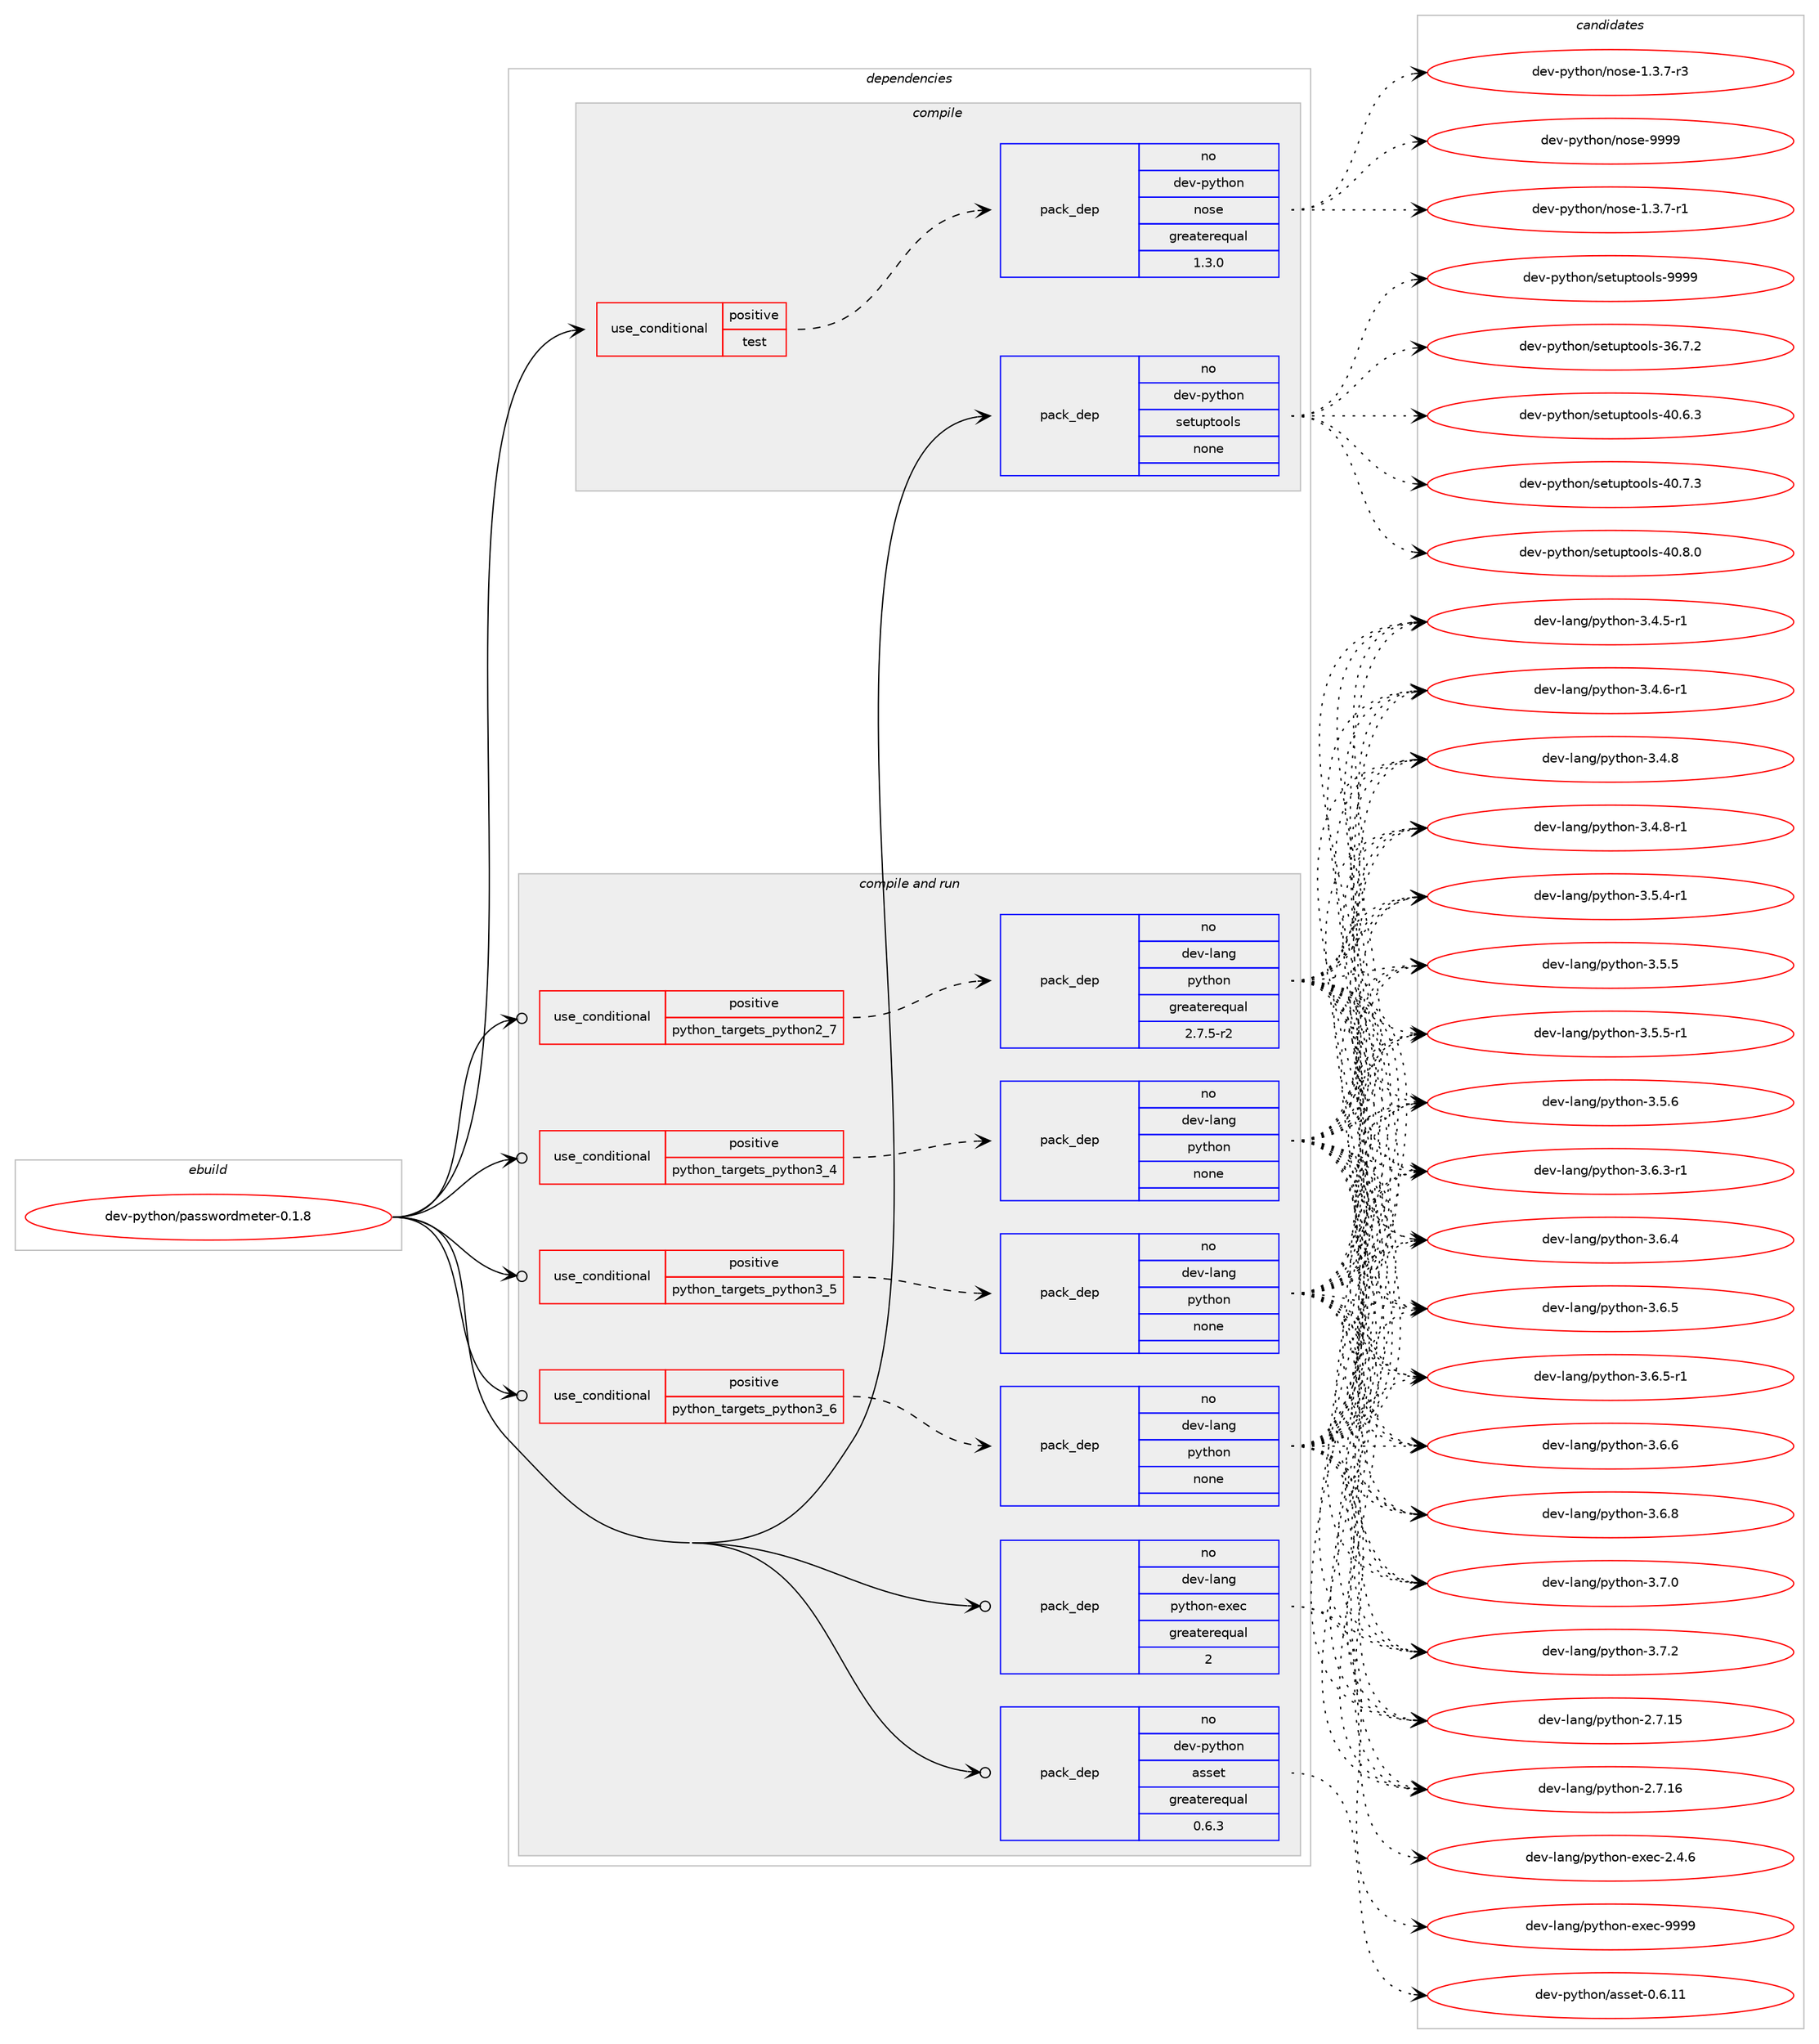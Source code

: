 digraph prolog {

# *************
# Graph options
# *************

newrank=true;
concentrate=true;
compound=true;
graph [rankdir=LR,fontname=Helvetica,fontsize=10,ranksep=1.5];#, ranksep=2.5, nodesep=0.2];
edge  [arrowhead=vee];
node  [fontname=Helvetica,fontsize=10];

# **********
# The ebuild
# **********

subgraph cluster_leftcol {
color=gray;
rank=same;
label=<<i>ebuild</i>>;
id [label="dev-python/passwordmeter-0.1.8", color=red, width=4, href="../dev-python/passwordmeter-0.1.8.svg"];
}

# ****************
# The dependencies
# ****************

subgraph cluster_midcol {
color=gray;
label=<<i>dependencies</i>>;
subgraph cluster_compile {
fillcolor="#eeeeee";
style=filled;
label=<<i>compile</i>>;
subgraph cond379045 {
dependency1424432 [label=<<TABLE BORDER="0" CELLBORDER="1" CELLSPACING="0" CELLPADDING="4"><TR><TD ROWSPAN="3" CELLPADDING="10">use_conditional</TD></TR><TR><TD>positive</TD></TR><TR><TD>test</TD></TR></TABLE>>, shape=none, color=red];
subgraph pack1022077 {
dependency1424433 [label=<<TABLE BORDER="0" CELLBORDER="1" CELLSPACING="0" CELLPADDING="4" WIDTH="220"><TR><TD ROWSPAN="6" CELLPADDING="30">pack_dep</TD></TR><TR><TD WIDTH="110">no</TD></TR><TR><TD>dev-python</TD></TR><TR><TD>nose</TD></TR><TR><TD>greaterequal</TD></TR><TR><TD>1.3.0</TD></TR></TABLE>>, shape=none, color=blue];
}
dependency1424432:e -> dependency1424433:w [weight=20,style="dashed",arrowhead="vee"];
}
id:e -> dependency1424432:w [weight=20,style="solid",arrowhead="vee"];
subgraph pack1022078 {
dependency1424434 [label=<<TABLE BORDER="0" CELLBORDER="1" CELLSPACING="0" CELLPADDING="4" WIDTH="220"><TR><TD ROWSPAN="6" CELLPADDING="30">pack_dep</TD></TR><TR><TD WIDTH="110">no</TD></TR><TR><TD>dev-python</TD></TR><TR><TD>setuptools</TD></TR><TR><TD>none</TD></TR><TR><TD></TD></TR></TABLE>>, shape=none, color=blue];
}
id:e -> dependency1424434:w [weight=20,style="solid",arrowhead="vee"];
}
subgraph cluster_compileandrun {
fillcolor="#eeeeee";
style=filled;
label=<<i>compile and run</i>>;
subgraph cond379046 {
dependency1424435 [label=<<TABLE BORDER="0" CELLBORDER="1" CELLSPACING="0" CELLPADDING="4"><TR><TD ROWSPAN="3" CELLPADDING="10">use_conditional</TD></TR><TR><TD>positive</TD></TR><TR><TD>python_targets_python2_7</TD></TR></TABLE>>, shape=none, color=red];
subgraph pack1022079 {
dependency1424436 [label=<<TABLE BORDER="0" CELLBORDER="1" CELLSPACING="0" CELLPADDING="4" WIDTH="220"><TR><TD ROWSPAN="6" CELLPADDING="30">pack_dep</TD></TR><TR><TD WIDTH="110">no</TD></TR><TR><TD>dev-lang</TD></TR><TR><TD>python</TD></TR><TR><TD>greaterequal</TD></TR><TR><TD>2.7.5-r2</TD></TR></TABLE>>, shape=none, color=blue];
}
dependency1424435:e -> dependency1424436:w [weight=20,style="dashed",arrowhead="vee"];
}
id:e -> dependency1424435:w [weight=20,style="solid",arrowhead="odotvee"];
subgraph cond379047 {
dependency1424437 [label=<<TABLE BORDER="0" CELLBORDER="1" CELLSPACING="0" CELLPADDING="4"><TR><TD ROWSPAN="3" CELLPADDING="10">use_conditional</TD></TR><TR><TD>positive</TD></TR><TR><TD>python_targets_python3_4</TD></TR></TABLE>>, shape=none, color=red];
subgraph pack1022080 {
dependency1424438 [label=<<TABLE BORDER="0" CELLBORDER="1" CELLSPACING="0" CELLPADDING="4" WIDTH="220"><TR><TD ROWSPAN="6" CELLPADDING="30">pack_dep</TD></TR><TR><TD WIDTH="110">no</TD></TR><TR><TD>dev-lang</TD></TR><TR><TD>python</TD></TR><TR><TD>none</TD></TR><TR><TD></TD></TR></TABLE>>, shape=none, color=blue];
}
dependency1424437:e -> dependency1424438:w [weight=20,style="dashed",arrowhead="vee"];
}
id:e -> dependency1424437:w [weight=20,style="solid",arrowhead="odotvee"];
subgraph cond379048 {
dependency1424439 [label=<<TABLE BORDER="0" CELLBORDER="1" CELLSPACING="0" CELLPADDING="4"><TR><TD ROWSPAN="3" CELLPADDING="10">use_conditional</TD></TR><TR><TD>positive</TD></TR><TR><TD>python_targets_python3_5</TD></TR></TABLE>>, shape=none, color=red];
subgraph pack1022081 {
dependency1424440 [label=<<TABLE BORDER="0" CELLBORDER="1" CELLSPACING="0" CELLPADDING="4" WIDTH="220"><TR><TD ROWSPAN="6" CELLPADDING="30">pack_dep</TD></TR><TR><TD WIDTH="110">no</TD></TR><TR><TD>dev-lang</TD></TR><TR><TD>python</TD></TR><TR><TD>none</TD></TR><TR><TD></TD></TR></TABLE>>, shape=none, color=blue];
}
dependency1424439:e -> dependency1424440:w [weight=20,style="dashed",arrowhead="vee"];
}
id:e -> dependency1424439:w [weight=20,style="solid",arrowhead="odotvee"];
subgraph cond379049 {
dependency1424441 [label=<<TABLE BORDER="0" CELLBORDER="1" CELLSPACING="0" CELLPADDING="4"><TR><TD ROWSPAN="3" CELLPADDING="10">use_conditional</TD></TR><TR><TD>positive</TD></TR><TR><TD>python_targets_python3_6</TD></TR></TABLE>>, shape=none, color=red];
subgraph pack1022082 {
dependency1424442 [label=<<TABLE BORDER="0" CELLBORDER="1" CELLSPACING="0" CELLPADDING="4" WIDTH="220"><TR><TD ROWSPAN="6" CELLPADDING="30">pack_dep</TD></TR><TR><TD WIDTH="110">no</TD></TR><TR><TD>dev-lang</TD></TR><TR><TD>python</TD></TR><TR><TD>none</TD></TR><TR><TD></TD></TR></TABLE>>, shape=none, color=blue];
}
dependency1424441:e -> dependency1424442:w [weight=20,style="dashed",arrowhead="vee"];
}
id:e -> dependency1424441:w [weight=20,style="solid",arrowhead="odotvee"];
subgraph pack1022083 {
dependency1424443 [label=<<TABLE BORDER="0" CELLBORDER="1" CELLSPACING="0" CELLPADDING="4" WIDTH="220"><TR><TD ROWSPAN="6" CELLPADDING="30">pack_dep</TD></TR><TR><TD WIDTH="110">no</TD></TR><TR><TD>dev-lang</TD></TR><TR><TD>python-exec</TD></TR><TR><TD>greaterequal</TD></TR><TR><TD>2</TD></TR></TABLE>>, shape=none, color=blue];
}
id:e -> dependency1424443:w [weight=20,style="solid",arrowhead="odotvee"];
subgraph pack1022084 {
dependency1424444 [label=<<TABLE BORDER="0" CELLBORDER="1" CELLSPACING="0" CELLPADDING="4" WIDTH="220"><TR><TD ROWSPAN="6" CELLPADDING="30">pack_dep</TD></TR><TR><TD WIDTH="110">no</TD></TR><TR><TD>dev-python</TD></TR><TR><TD>asset</TD></TR><TR><TD>greaterequal</TD></TR><TR><TD>0.6.3</TD></TR></TABLE>>, shape=none, color=blue];
}
id:e -> dependency1424444:w [weight=20,style="solid",arrowhead="odotvee"];
}
subgraph cluster_run {
fillcolor="#eeeeee";
style=filled;
label=<<i>run</i>>;
}
}

# **************
# The candidates
# **************

subgraph cluster_choices {
rank=same;
color=gray;
label=<<i>candidates</i>>;

subgraph choice1022077 {
color=black;
nodesep=1;
choice10010111845112121116104111110471101111151014549465146554511449 [label="dev-python/nose-1.3.7-r1", color=red, width=4,href="../dev-python/nose-1.3.7-r1.svg"];
choice10010111845112121116104111110471101111151014549465146554511451 [label="dev-python/nose-1.3.7-r3", color=red, width=4,href="../dev-python/nose-1.3.7-r3.svg"];
choice10010111845112121116104111110471101111151014557575757 [label="dev-python/nose-9999", color=red, width=4,href="../dev-python/nose-9999.svg"];
dependency1424433:e -> choice10010111845112121116104111110471101111151014549465146554511449:w [style=dotted,weight="100"];
dependency1424433:e -> choice10010111845112121116104111110471101111151014549465146554511451:w [style=dotted,weight="100"];
dependency1424433:e -> choice10010111845112121116104111110471101111151014557575757:w [style=dotted,weight="100"];
}
subgraph choice1022078 {
color=black;
nodesep=1;
choice100101118451121211161041111104711510111611711211611111110811545515446554650 [label="dev-python/setuptools-36.7.2", color=red, width=4,href="../dev-python/setuptools-36.7.2.svg"];
choice100101118451121211161041111104711510111611711211611111110811545524846544651 [label="dev-python/setuptools-40.6.3", color=red, width=4,href="../dev-python/setuptools-40.6.3.svg"];
choice100101118451121211161041111104711510111611711211611111110811545524846554651 [label="dev-python/setuptools-40.7.3", color=red, width=4,href="../dev-python/setuptools-40.7.3.svg"];
choice100101118451121211161041111104711510111611711211611111110811545524846564648 [label="dev-python/setuptools-40.8.0", color=red, width=4,href="../dev-python/setuptools-40.8.0.svg"];
choice10010111845112121116104111110471151011161171121161111111081154557575757 [label="dev-python/setuptools-9999", color=red, width=4,href="../dev-python/setuptools-9999.svg"];
dependency1424434:e -> choice100101118451121211161041111104711510111611711211611111110811545515446554650:w [style=dotted,weight="100"];
dependency1424434:e -> choice100101118451121211161041111104711510111611711211611111110811545524846544651:w [style=dotted,weight="100"];
dependency1424434:e -> choice100101118451121211161041111104711510111611711211611111110811545524846554651:w [style=dotted,weight="100"];
dependency1424434:e -> choice100101118451121211161041111104711510111611711211611111110811545524846564648:w [style=dotted,weight="100"];
dependency1424434:e -> choice10010111845112121116104111110471151011161171121161111111081154557575757:w [style=dotted,weight="100"];
}
subgraph choice1022079 {
color=black;
nodesep=1;
choice10010111845108971101034711212111610411111045504655464953 [label="dev-lang/python-2.7.15", color=red, width=4,href="../dev-lang/python-2.7.15.svg"];
choice10010111845108971101034711212111610411111045504655464954 [label="dev-lang/python-2.7.16", color=red, width=4,href="../dev-lang/python-2.7.16.svg"];
choice1001011184510897110103471121211161041111104551465246534511449 [label="dev-lang/python-3.4.5-r1", color=red, width=4,href="../dev-lang/python-3.4.5-r1.svg"];
choice1001011184510897110103471121211161041111104551465246544511449 [label="dev-lang/python-3.4.6-r1", color=red, width=4,href="../dev-lang/python-3.4.6-r1.svg"];
choice100101118451089711010347112121116104111110455146524656 [label="dev-lang/python-3.4.8", color=red, width=4,href="../dev-lang/python-3.4.8.svg"];
choice1001011184510897110103471121211161041111104551465246564511449 [label="dev-lang/python-3.4.8-r1", color=red, width=4,href="../dev-lang/python-3.4.8-r1.svg"];
choice1001011184510897110103471121211161041111104551465346524511449 [label="dev-lang/python-3.5.4-r1", color=red, width=4,href="../dev-lang/python-3.5.4-r1.svg"];
choice100101118451089711010347112121116104111110455146534653 [label="dev-lang/python-3.5.5", color=red, width=4,href="../dev-lang/python-3.5.5.svg"];
choice1001011184510897110103471121211161041111104551465346534511449 [label="dev-lang/python-3.5.5-r1", color=red, width=4,href="../dev-lang/python-3.5.5-r1.svg"];
choice100101118451089711010347112121116104111110455146534654 [label="dev-lang/python-3.5.6", color=red, width=4,href="../dev-lang/python-3.5.6.svg"];
choice1001011184510897110103471121211161041111104551465446514511449 [label="dev-lang/python-3.6.3-r1", color=red, width=4,href="../dev-lang/python-3.6.3-r1.svg"];
choice100101118451089711010347112121116104111110455146544652 [label="dev-lang/python-3.6.4", color=red, width=4,href="../dev-lang/python-3.6.4.svg"];
choice100101118451089711010347112121116104111110455146544653 [label="dev-lang/python-3.6.5", color=red, width=4,href="../dev-lang/python-3.6.5.svg"];
choice1001011184510897110103471121211161041111104551465446534511449 [label="dev-lang/python-3.6.5-r1", color=red, width=4,href="../dev-lang/python-3.6.5-r1.svg"];
choice100101118451089711010347112121116104111110455146544654 [label="dev-lang/python-3.6.6", color=red, width=4,href="../dev-lang/python-3.6.6.svg"];
choice100101118451089711010347112121116104111110455146544656 [label="dev-lang/python-3.6.8", color=red, width=4,href="../dev-lang/python-3.6.8.svg"];
choice100101118451089711010347112121116104111110455146554648 [label="dev-lang/python-3.7.0", color=red, width=4,href="../dev-lang/python-3.7.0.svg"];
choice100101118451089711010347112121116104111110455146554650 [label="dev-lang/python-3.7.2", color=red, width=4,href="../dev-lang/python-3.7.2.svg"];
dependency1424436:e -> choice10010111845108971101034711212111610411111045504655464953:w [style=dotted,weight="100"];
dependency1424436:e -> choice10010111845108971101034711212111610411111045504655464954:w [style=dotted,weight="100"];
dependency1424436:e -> choice1001011184510897110103471121211161041111104551465246534511449:w [style=dotted,weight="100"];
dependency1424436:e -> choice1001011184510897110103471121211161041111104551465246544511449:w [style=dotted,weight="100"];
dependency1424436:e -> choice100101118451089711010347112121116104111110455146524656:w [style=dotted,weight="100"];
dependency1424436:e -> choice1001011184510897110103471121211161041111104551465246564511449:w [style=dotted,weight="100"];
dependency1424436:e -> choice1001011184510897110103471121211161041111104551465346524511449:w [style=dotted,weight="100"];
dependency1424436:e -> choice100101118451089711010347112121116104111110455146534653:w [style=dotted,weight="100"];
dependency1424436:e -> choice1001011184510897110103471121211161041111104551465346534511449:w [style=dotted,weight="100"];
dependency1424436:e -> choice100101118451089711010347112121116104111110455146534654:w [style=dotted,weight="100"];
dependency1424436:e -> choice1001011184510897110103471121211161041111104551465446514511449:w [style=dotted,weight="100"];
dependency1424436:e -> choice100101118451089711010347112121116104111110455146544652:w [style=dotted,weight="100"];
dependency1424436:e -> choice100101118451089711010347112121116104111110455146544653:w [style=dotted,weight="100"];
dependency1424436:e -> choice1001011184510897110103471121211161041111104551465446534511449:w [style=dotted,weight="100"];
dependency1424436:e -> choice100101118451089711010347112121116104111110455146544654:w [style=dotted,weight="100"];
dependency1424436:e -> choice100101118451089711010347112121116104111110455146544656:w [style=dotted,weight="100"];
dependency1424436:e -> choice100101118451089711010347112121116104111110455146554648:w [style=dotted,weight="100"];
dependency1424436:e -> choice100101118451089711010347112121116104111110455146554650:w [style=dotted,weight="100"];
}
subgraph choice1022080 {
color=black;
nodesep=1;
choice10010111845108971101034711212111610411111045504655464953 [label="dev-lang/python-2.7.15", color=red, width=4,href="../dev-lang/python-2.7.15.svg"];
choice10010111845108971101034711212111610411111045504655464954 [label="dev-lang/python-2.7.16", color=red, width=4,href="../dev-lang/python-2.7.16.svg"];
choice1001011184510897110103471121211161041111104551465246534511449 [label="dev-lang/python-3.4.5-r1", color=red, width=4,href="../dev-lang/python-3.4.5-r1.svg"];
choice1001011184510897110103471121211161041111104551465246544511449 [label="dev-lang/python-3.4.6-r1", color=red, width=4,href="../dev-lang/python-3.4.6-r1.svg"];
choice100101118451089711010347112121116104111110455146524656 [label="dev-lang/python-3.4.8", color=red, width=4,href="../dev-lang/python-3.4.8.svg"];
choice1001011184510897110103471121211161041111104551465246564511449 [label="dev-lang/python-3.4.8-r1", color=red, width=4,href="../dev-lang/python-3.4.8-r1.svg"];
choice1001011184510897110103471121211161041111104551465346524511449 [label="dev-lang/python-3.5.4-r1", color=red, width=4,href="../dev-lang/python-3.5.4-r1.svg"];
choice100101118451089711010347112121116104111110455146534653 [label="dev-lang/python-3.5.5", color=red, width=4,href="../dev-lang/python-3.5.5.svg"];
choice1001011184510897110103471121211161041111104551465346534511449 [label="dev-lang/python-3.5.5-r1", color=red, width=4,href="../dev-lang/python-3.5.5-r1.svg"];
choice100101118451089711010347112121116104111110455146534654 [label="dev-lang/python-3.5.6", color=red, width=4,href="../dev-lang/python-3.5.6.svg"];
choice1001011184510897110103471121211161041111104551465446514511449 [label="dev-lang/python-3.6.3-r1", color=red, width=4,href="../dev-lang/python-3.6.3-r1.svg"];
choice100101118451089711010347112121116104111110455146544652 [label="dev-lang/python-3.6.4", color=red, width=4,href="../dev-lang/python-3.6.4.svg"];
choice100101118451089711010347112121116104111110455146544653 [label="dev-lang/python-3.6.5", color=red, width=4,href="../dev-lang/python-3.6.5.svg"];
choice1001011184510897110103471121211161041111104551465446534511449 [label="dev-lang/python-3.6.5-r1", color=red, width=4,href="../dev-lang/python-3.6.5-r1.svg"];
choice100101118451089711010347112121116104111110455146544654 [label="dev-lang/python-3.6.6", color=red, width=4,href="../dev-lang/python-3.6.6.svg"];
choice100101118451089711010347112121116104111110455146544656 [label="dev-lang/python-3.6.8", color=red, width=4,href="../dev-lang/python-3.6.8.svg"];
choice100101118451089711010347112121116104111110455146554648 [label="dev-lang/python-3.7.0", color=red, width=4,href="../dev-lang/python-3.7.0.svg"];
choice100101118451089711010347112121116104111110455146554650 [label="dev-lang/python-3.7.2", color=red, width=4,href="../dev-lang/python-3.7.2.svg"];
dependency1424438:e -> choice10010111845108971101034711212111610411111045504655464953:w [style=dotted,weight="100"];
dependency1424438:e -> choice10010111845108971101034711212111610411111045504655464954:w [style=dotted,weight="100"];
dependency1424438:e -> choice1001011184510897110103471121211161041111104551465246534511449:w [style=dotted,weight="100"];
dependency1424438:e -> choice1001011184510897110103471121211161041111104551465246544511449:w [style=dotted,weight="100"];
dependency1424438:e -> choice100101118451089711010347112121116104111110455146524656:w [style=dotted,weight="100"];
dependency1424438:e -> choice1001011184510897110103471121211161041111104551465246564511449:w [style=dotted,weight="100"];
dependency1424438:e -> choice1001011184510897110103471121211161041111104551465346524511449:w [style=dotted,weight="100"];
dependency1424438:e -> choice100101118451089711010347112121116104111110455146534653:w [style=dotted,weight="100"];
dependency1424438:e -> choice1001011184510897110103471121211161041111104551465346534511449:w [style=dotted,weight="100"];
dependency1424438:e -> choice100101118451089711010347112121116104111110455146534654:w [style=dotted,weight="100"];
dependency1424438:e -> choice1001011184510897110103471121211161041111104551465446514511449:w [style=dotted,weight="100"];
dependency1424438:e -> choice100101118451089711010347112121116104111110455146544652:w [style=dotted,weight="100"];
dependency1424438:e -> choice100101118451089711010347112121116104111110455146544653:w [style=dotted,weight="100"];
dependency1424438:e -> choice1001011184510897110103471121211161041111104551465446534511449:w [style=dotted,weight="100"];
dependency1424438:e -> choice100101118451089711010347112121116104111110455146544654:w [style=dotted,weight="100"];
dependency1424438:e -> choice100101118451089711010347112121116104111110455146544656:w [style=dotted,weight="100"];
dependency1424438:e -> choice100101118451089711010347112121116104111110455146554648:w [style=dotted,weight="100"];
dependency1424438:e -> choice100101118451089711010347112121116104111110455146554650:w [style=dotted,weight="100"];
}
subgraph choice1022081 {
color=black;
nodesep=1;
choice10010111845108971101034711212111610411111045504655464953 [label="dev-lang/python-2.7.15", color=red, width=4,href="../dev-lang/python-2.7.15.svg"];
choice10010111845108971101034711212111610411111045504655464954 [label="dev-lang/python-2.7.16", color=red, width=4,href="../dev-lang/python-2.7.16.svg"];
choice1001011184510897110103471121211161041111104551465246534511449 [label="dev-lang/python-3.4.5-r1", color=red, width=4,href="../dev-lang/python-3.4.5-r1.svg"];
choice1001011184510897110103471121211161041111104551465246544511449 [label="dev-lang/python-3.4.6-r1", color=red, width=4,href="../dev-lang/python-3.4.6-r1.svg"];
choice100101118451089711010347112121116104111110455146524656 [label="dev-lang/python-3.4.8", color=red, width=4,href="../dev-lang/python-3.4.8.svg"];
choice1001011184510897110103471121211161041111104551465246564511449 [label="dev-lang/python-3.4.8-r1", color=red, width=4,href="../dev-lang/python-3.4.8-r1.svg"];
choice1001011184510897110103471121211161041111104551465346524511449 [label="dev-lang/python-3.5.4-r1", color=red, width=4,href="../dev-lang/python-3.5.4-r1.svg"];
choice100101118451089711010347112121116104111110455146534653 [label="dev-lang/python-3.5.5", color=red, width=4,href="../dev-lang/python-3.5.5.svg"];
choice1001011184510897110103471121211161041111104551465346534511449 [label="dev-lang/python-3.5.5-r1", color=red, width=4,href="../dev-lang/python-3.5.5-r1.svg"];
choice100101118451089711010347112121116104111110455146534654 [label="dev-lang/python-3.5.6", color=red, width=4,href="../dev-lang/python-3.5.6.svg"];
choice1001011184510897110103471121211161041111104551465446514511449 [label="dev-lang/python-3.6.3-r1", color=red, width=4,href="../dev-lang/python-3.6.3-r1.svg"];
choice100101118451089711010347112121116104111110455146544652 [label="dev-lang/python-3.6.4", color=red, width=4,href="../dev-lang/python-3.6.4.svg"];
choice100101118451089711010347112121116104111110455146544653 [label="dev-lang/python-3.6.5", color=red, width=4,href="../dev-lang/python-3.6.5.svg"];
choice1001011184510897110103471121211161041111104551465446534511449 [label="dev-lang/python-3.6.5-r1", color=red, width=4,href="../dev-lang/python-3.6.5-r1.svg"];
choice100101118451089711010347112121116104111110455146544654 [label="dev-lang/python-3.6.6", color=red, width=4,href="../dev-lang/python-3.6.6.svg"];
choice100101118451089711010347112121116104111110455146544656 [label="dev-lang/python-3.6.8", color=red, width=4,href="../dev-lang/python-3.6.8.svg"];
choice100101118451089711010347112121116104111110455146554648 [label="dev-lang/python-3.7.0", color=red, width=4,href="../dev-lang/python-3.7.0.svg"];
choice100101118451089711010347112121116104111110455146554650 [label="dev-lang/python-3.7.2", color=red, width=4,href="../dev-lang/python-3.7.2.svg"];
dependency1424440:e -> choice10010111845108971101034711212111610411111045504655464953:w [style=dotted,weight="100"];
dependency1424440:e -> choice10010111845108971101034711212111610411111045504655464954:w [style=dotted,weight="100"];
dependency1424440:e -> choice1001011184510897110103471121211161041111104551465246534511449:w [style=dotted,weight="100"];
dependency1424440:e -> choice1001011184510897110103471121211161041111104551465246544511449:w [style=dotted,weight="100"];
dependency1424440:e -> choice100101118451089711010347112121116104111110455146524656:w [style=dotted,weight="100"];
dependency1424440:e -> choice1001011184510897110103471121211161041111104551465246564511449:w [style=dotted,weight="100"];
dependency1424440:e -> choice1001011184510897110103471121211161041111104551465346524511449:w [style=dotted,weight="100"];
dependency1424440:e -> choice100101118451089711010347112121116104111110455146534653:w [style=dotted,weight="100"];
dependency1424440:e -> choice1001011184510897110103471121211161041111104551465346534511449:w [style=dotted,weight="100"];
dependency1424440:e -> choice100101118451089711010347112121116104111110455146534654:w [style=dotted,weight="100"];
dependency1424440:e -> choice1001011184510897110103471121211161041111104551465446514511449:w [style=dotted,weight="100"];
dependency1424440:e -> choice100101118451089711010347112121116104111110455146544652:w [style=dotted,weight="100"];
dependency1424440:e -> choice100101118451089711010347112121116104111110455146544653:w [style=dotted,weight="100"];
dependency1424440:e -> choice1001011184510897110103471121211161041111104551465446534511449:w [style=dotted,weight="100"];
dependency1424440:e -> choice100101118451089711010347112121116104111110455146544654:w [style=dotted,weight="100"];
dependency1424440:e -> choice100101118451089711010347112121116104111110455146544656:w [style=dotted,weight="100"];
dependency1424440:e -> choice100101118451089711010347112121116104111110455146554648:w [style=dotted,weight="100"];
dependency1424440:e -> choice100101118451089711010347112121116104111110455146554650:w [style=dotted,weight="100"];
}
subgraph choice1022082 {
color=black;
nodesep=1;
choice10010111845108971101034711212111610411111045504655464953 [label="dev-lang/python-2.7.15", color=red, width=4,href="../dev-lang/python-2.7.15.svg"];
choice10010111845108971101034711212111610411111045504655464954 [label="dev-lang/python-2.7.16", color=red, width=4,href="../dev-lang/python-2.7.16.svg"];
choice1001011184510897110103471121211161041111104551465246534511449 [label="dev-lang/python-3.4.5-r1", color=red, width=4,href="../dev-lang/python-3.4.5-r1.svg"];
choice1001011184510897110103471121211161041111104551465246544511449 [label="dev-lang/python-3.4.6-r1", color=red, width=4,href="../dev-lang/python-3.4.6-r1.svg"];
choice100101118451089711010347112121116104111110455146524656 [label="dev-lang/python-3.4.8", color=red, width=4,href="../dev-lang/python-3.4.8.svg"];
choice1001011184510897110103471121211161041111104551465246564511449 [label="dev-lang/python-3.4.8-r1", color=red, width=4,href="../dev-lang/python-3.4.8-r1.svg"];
choice1001011184510897110103471121211161041111104551465346524511449 [label="dev-lang/python-3.5.4-r1", color=red, width=4,href="../dev-lang/python-3.5.4-r1.svg"];
choice100101118451089711010347112121116104111110455146534653 [label="dev-lang/python-3.5.5", color=red, width=4,href="../dev-lang/python-3.5.5.svg"];
choice1001011184510897110103471121211161041111104551465346534511449 [label="dev-lang/python-3.5.5-r1", color=red, width=4,href="../dev-lang/python-3.5.5-r1.svg"];
choice100101118451089711010347112121116104111110455146534654 [label="dev-lang/python-3.5.6", color=red, width=4,href="../dev-lang/python-3.5.6.svg"];
choice1001011184510897110103471121211161041111104551465446514511449 [label="dev-lang/python-3.6.3-r1", color=red, width=4,href="../dev-lang/python-3.6.3-r1.svg"];
choice100101118451089711010347112121116104111110455146544652 [label="dev-lang/python-3.6.4", color=red, width=4,href="../dev-lang/python-3.6.4.svg"];
choice100101118451089711010347112121116104111110455146544653 [label="dev-lang/python-3.6.5", color=red, width=4,href="../dev-lang/python-3.6.5.svg"];
choice1001011184510897110103471121211161041111104551465446534511449 [label="dev-lang/python-3.6.5-r1", color=red, width=4,href="../dev-lang/python-3.6.5-r1.svg"];
choice100101118451089711010347112121116104111110455146544654 [label="dev-lang/python-3.6.6", color=red, width=4,href="../dev-lang/python-3.6.6.svg"];
choice100101118451089711010347112121116104111110455146544656 [label="dev-lang/python-3.6.8", color=red, width=4,href="../dev-lang/python-3.6.8.svg"];
choice100101118451089711010347112121116104111110455146554648 [label="dev-lang/python-3.7.0", color=red, width=4,href="../dev-lang/python-3.7.0.svg"];
choice100101118451089711010347112121116104111110455146554650 [label="dev-lang/python-3.7.2", color=red, width=4,href="../dev-lang/python-3.7.2.svg"];
dependency1424442:e -> choice10010111845108971101034711212111610411111045504655464953:w [style=dotted,weight="100"];
dependency1424442:e -> choice10010111845108971101034711212111610411111045504655464954:w [style=dotted,weight="100"];
dependency1424442:e -> choice1001011184510897110103471121211161041111104551465246534511449:w [style=dotted,weight="100"];
dependency1424442:e -> choice1001011184510897110103471121211161041111104551465246544511449:w [style=dotted,weight="100"];
dependency1424442:e -> choice100101118451089711010347112121116104111110455146524656:w [style=dotted,weight="100"];
dependency1424442:e -> choice1001011184510897110103471121211161041111104551465246564511449:w [style=dotted,weight="100"];
dependency1424442:e -> choice1001011184510897110103471121211161041111104551465346524511449:w [style=dotted,weight="100"];
dependency1424442:e -> choice100101118451089711010347112121116104111110455146534653:w [style=dotted,weight="100"];
dependency1424442:e -> choice1001011184510897110103471121211161041111104551465346534511449:w [style=dotted,weight="100"];
dependency1424442:e -> choice100101118451089711010347112121116104111110455146534654:w [style=dotted,weight="100"];
dependency1424442:e -> choice1001011184510897110103471121211161041111104551465446514511449:w [style=dotted,weight="100"];
dependency1424442:e -> choice100101118451089711010347112121116104111110455146544652:w [style=dotted,weight="100"];
dependency1424442:e -> choice100101118451089711010347112121116104111110455146544653:w [style=dotted,weight="100"];
dependency1424442:e -> choice1001011184510897110103471121211161041111104551465446534511449:w [style=dotted,weight="100"];
dependency1424442:e -> choice100101118451089711010347112121116104111110455146544654:w [style=dotted,weight="100"];
dependency1424442:e -> choice100101118451089711010347112121116104111110455146544656:w [style=dotted,weight="100"];
dependency1424442:e -> choice100101118451089711010347112121116104111110455146554648:w [style=dotted,weight="100"];
dependency1424442:e -> choice100101118451089711010347112121116104111110455146554650:w [style=dotted,weight="100"];
}
subgraph choice1022083 {
color=black;
nodesep=1;
choice1001011184510897110103471121211161041111104510112010199455046524654 [label="dev-lang/python-exec-2.4.6", color=red, width=4,href="../dev-lang/python-exec-2.4.6.svg"];
choice10010111845108971101034711212111610411111045101120101994557575757 [label="dev-lang/python-exec-9999", color=red, width=4,href="../dev-lang/python-exec-9999.svg"];
dependency1424443:e -> choice1001011184510897110103471121211161041111104510112010199455046524654:w [style=dotted,weight="100"];
dependency1424443:e -> choice10010111845108971101034711212111610411111045101120101994557575757:w [style=dotted,weight="100"];
}
subgraph choice1022084 {
color=black;
nodesep=1;
choice10010111845112121116104111110479711511510111645484654464949 [label="dev-python/asset-0.6.11", color=red, width=4,href="../dev-python/asset-0.6.11.svg"];
dependency1424444:e -> choice10010111845112121116104111110479711511510111645484654464949:w [style=dotted,weight="100"];
}
}

}

